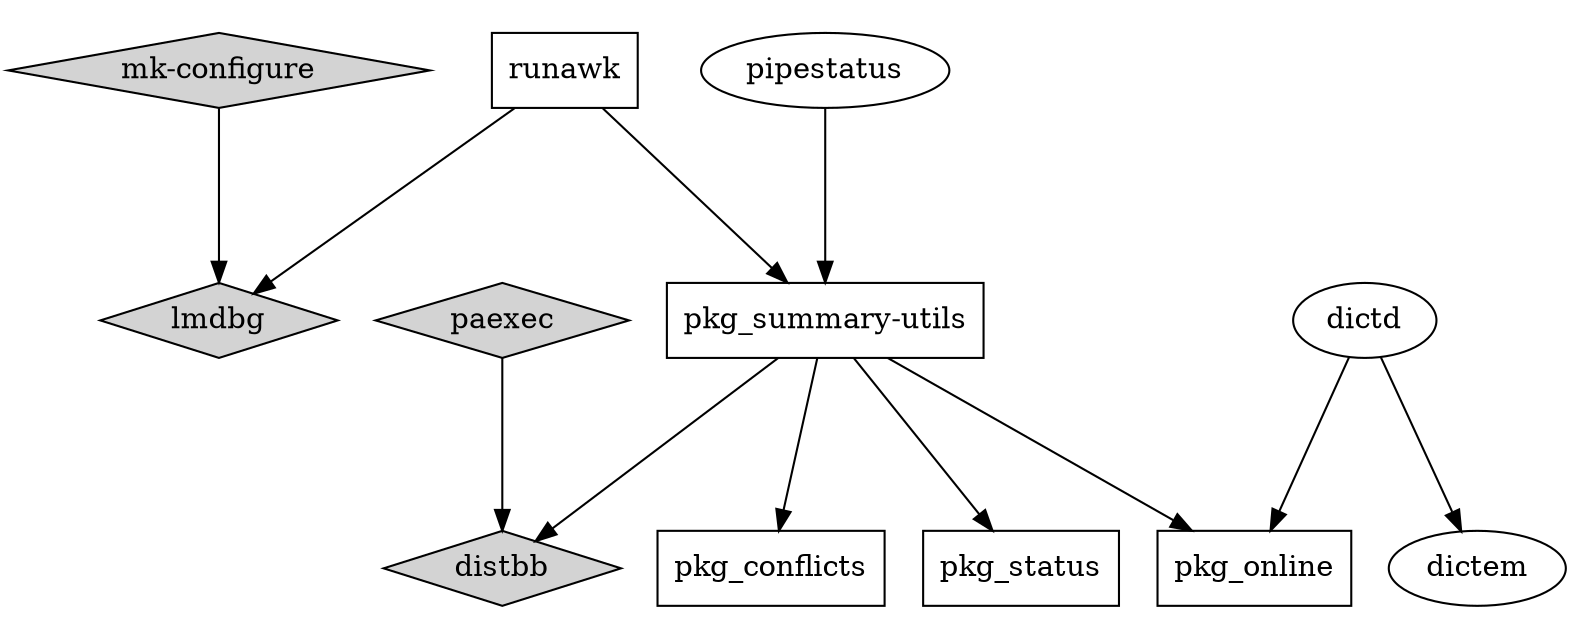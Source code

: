 digraph FSA {
 graph [ ratio=compress layout=dot rankdir=UB ratio=0.4 ];

 node [ shape = diamond style=filled fonsize=18 ];

   "mk-configure" -> "lmdbg";
   "paexec";
   "distbb";

 node [ shape = oval style=solid ];

   "dictd";
   "dictem";

 node [ shape = box ];

   "runawk"            -> "pkg_summary-utils";
   "runawk"            -> "lmdbg";
   "pkg_summary-utils" -> "distbb";
   "paexec"            -> "distbb";
   "dictd"             -> "dictem";
   "pkg_summary-utils" -> "pkg_online";
   "pkg_summary-utils" -> "pkg_conflicts";
   "pkg_summary-utils" -> "pkg_status";

 node [ shape = oval style=solid ];

   "dictd" -> "pkg_online";
   "pipestatus" -> "pkg_summary-utils";

}

